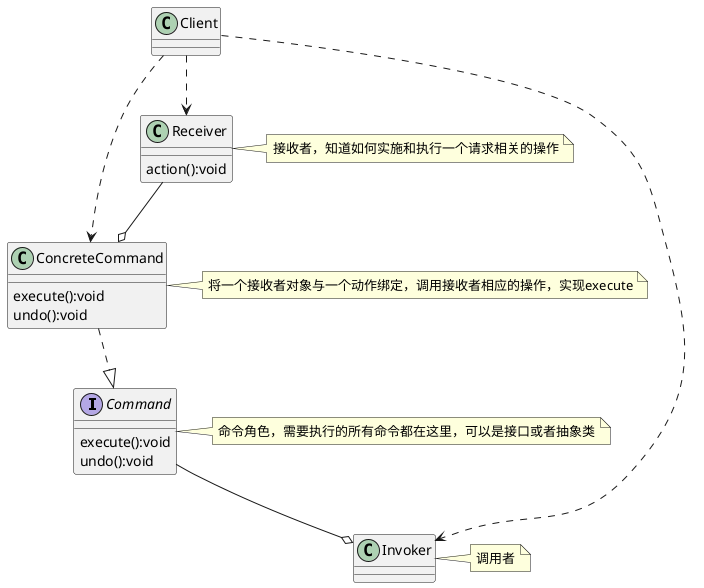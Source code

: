 @startuml
interface Command{
    execute():void
    undo():void
}
note right:命令角色，需要执行的所有命令都在这里，可以是接口或者抽象类

class ConcreteCommand{
    execute():void
    undo():void
}
note right:将一个接收者对象与一个动作绑定，调用接收者相应的操作，实现execute

class Receiver{
    action():void
}
note right:接收者，知道如何实施和执行一个请求相关的操作

Receiver --o ConcreteCommand
ConcreteCommand ..|> Command

class Invoker
note right:调用者
Command --o Invoker

class Client
Client ..> Receiver
Client ..> Invoker
Client ..> ConcreteCommand
@enduml